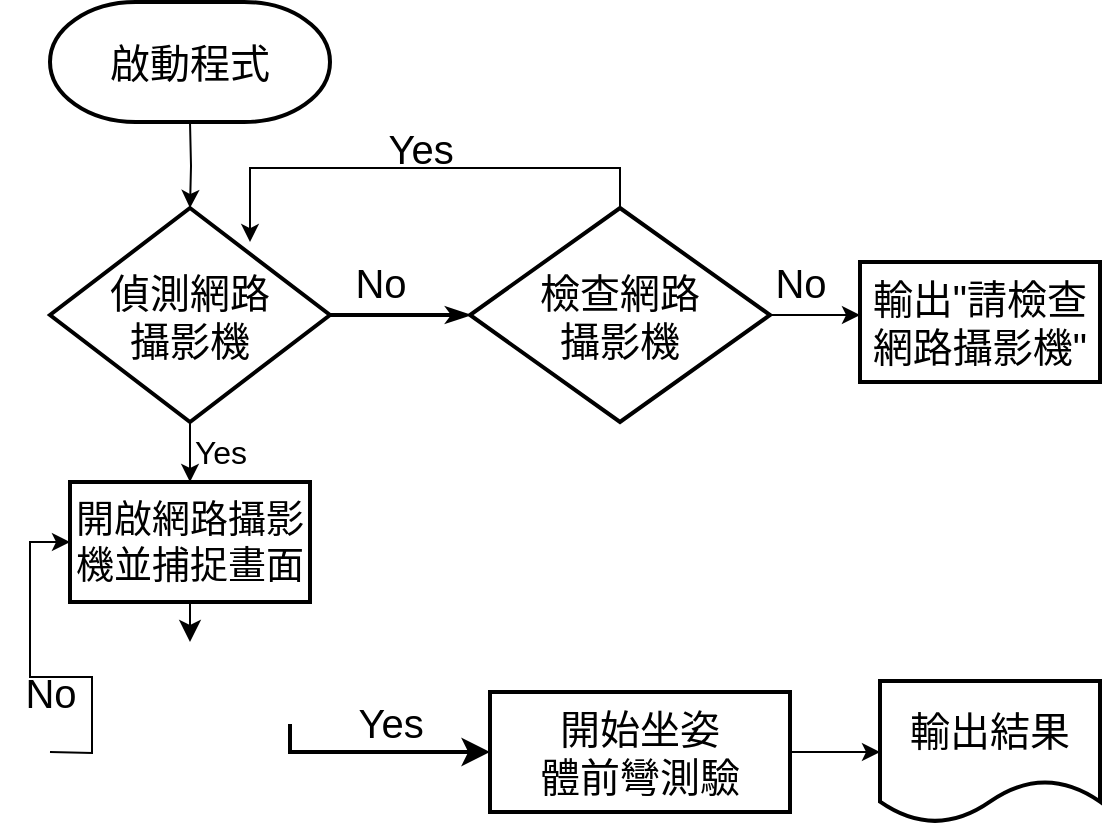 <mxfile version="24.2.0" type="google">
  <diagram name="第 1 页" id="82pVd0zEFWYToXnZMY9p">
    <mxGraphModel grid="1" page="1" gridSize="10" guides="1" tooltips="1" connect="1" arrows="1" fold="1" pageScale="1" pageWidth="827" pageHeight="1169" math="0" shadow="0">
      <root>
        <mxCell id="0" />
        <mxCell id="1" parent="0" />
        <mxCell id="Zi2PnamuMeC0uRgZ33x1-1" value="" style="rounded=0;html=1;jettySize=auto;orthogonalLoop=1;fontSize=11;endArrow=classic;endFill=1;strokeWidth=1;shadow=0;labelBackgroundColor=none;edgeStyle=orthogonalEdgeStyle;fillColor=#000000;entryX=0.5;entryY=0;entryDx=0;entryDy=0;" edge="1" parent="1" target="Zi2PnamuMeC0uRgZ33x1-6">
          <mxGeometry relative="1" as="geometry">
            <mxPoint x="220" y="140" as="targetPoint" />
            <mxPoint x="220" y="100" as="sourcePoint" />
          </mxGeometry>
        </mxCell>
        <mxCell id="Zi2PnamuMeC0uRgZ33x1-2" value="" style="rounded=0;html=1;jettySize=auto;orthogonalLoop=1;fontSize=11;endArrow=classic;endFill=1;endSize=8;strokeWidth=1;shadow=0;labelBackgroundColor=none;edgeStyle=orthogonalEdgeStyle;exitX=0.5;exitY=1;exitDx=0;exitDy=0;" edge="1" parent="1" source="Zi2PnamuMeC0uRgZ33x1-5">
          <mxGeometry x="0.037" y="-19" relative="1" as="geometry">
            <mxPoint x="19" y="19" as="offset" />
            <mxPoint x="220" y="340" as="sourcePoint" />
            <mxPoint x="220" y="360" as="targetPoint" />
          </mxGeometry>
        </mxCell>
        <mxCell id="Zi2PnamuMeC0uRgZ33x1-3" value="&lt;font style=&quot;font-size: 20px;&quot;&gt;Yes&lt;/font&gt;" style="edgeStyle=orthogonalEdgeStyle;rounded=0;html=1;jettySize=auto;orthogonalLoop=1;fontSize=11;endArrow=classic;endFill=1;endSize=8;strokeWidth=2;shadow=0;labelBackgroundColor=none;entryX=0;entryY=0.5;entryDx=0;entryDy=0;" edge="1" parent="1" target="Zi2PnamuMeC0uRgZ33x1-13">
          <mxGeometry x="0.123" y="15" relative="1" as="geometry">
            <mxPoint as="offset" />
            <mxPoint x="360" y="401" as="targetPoint" />
            <mxPoint x="270" y="401" as="sourcePoint" />
            <Array as="points">
              <mxPoint x="270" y="415" />
            </Array>
          </mxGeometry>
        </mxCell>
        <mxCell id="Zi2PnamuMeC0uRgZ33x1-4" style="edgeStyle=orthogonalEdgeStyle;rounded=0;orthogonalLoop=1;jettySize=auto;html=1;exitX=0;exitY=0.5;exitDx=0;exitDy=0;entryX=0;entryY=0.5;entryDx=0;entryDy=0;" edge="1" parent="1" target="Zi2PnamuMeC0uRgZ33x1-5">
          <mxGeometry relative="1" as="geometry">
            <mxPoint x="150" y="415" as="sourcePoint" />
          </mxGeometry>
        </mxCell>
        <mxCell id="Zi2PnamuMeC0uRgZ33x1-5" value="&lt;font style=&quot;font-size: 19px;&quot; face=&quot;Times New Roman&quot;&gt;開啟網路攝影&lt;br&gt;機並捕捉畫面&lt;/font&gt;" style="rounded=0;whiteSpace=wrap;html=1;strokeWidth=2;" vertex="1" parent="1">
          <mxGeometry x="160" y="280" width="120" height="60" as="geometry" />
        </mxCell>
        <mxCell id="Zi2PnamuMeC0uRgZ33x1-6" value="&lt;font style=&quot;font-size: 20px;&quot; face=&quot;Times New Roman&quot;&gt;偵測網路&lt;br&gt;攝影機&lt;/font&gt;" style="rhombus;whiteSpace=wrap;html=1;strokeWidth=2;" vertex="1" parent="1">
          <mxGeometry x="150" y="143" width="140" height="107" as="geometry" />
        </mxCell>
        <mxCell id="Zi2PnamuMeC0uRgZ33x1-7" value="" style="endArrow=classicThin;html=1;rounded=0;endFill=1;exitX=1;exitY=0.5;exitDx=0;exitDy=0;strokeWidth=2;entryX=0;entryY=0.5;entryDx=0;entryDy=0;" edge="1" parent="1" source="Zi2PnamuMeC0uRgZ33x1-6" target="Zi2PnamuMeC0uRgZ33x1-18">
          <mxGeometry width="50" height="50" relative="1" as="geometry">
            <mxPoint x="280.4" y="189.8" as="sourcePoint" />
            <mxPoint x="354.0" y="183" as="targetPoint" />
            <Array as="points" />
          </mxGeometry>
        </mxCell>
        <mxCell id="Zi2PnamuMeC0uRgZ33x1-8" value="&lt;font style=&quot;font-size: 20px;&quot;&gt;No&lt;/font&gt;" style="text;html=1;align=center;verticalAlign=middle;resizable=0;points=[];autosize=1;strokeColor=none;fillColor=none;strokeWidth=2;" vertex="1" parent="1">
          <mxGeometry x="290" y="160" width="50" height="40" as="geometry" />
        </mxCell>
        <mxCell id="Zi2PnamuMeC0uRgZ33x1-9" value="" style="rounded=0;html=1;jettySize=auto;orthogonalLoop=1;fontSize=11;endArrow=classic;endFill=1;strokeWidth=1;shadow=0;labelBackgroundColor=none;edgeStyle=orthogonalEdgeStyle;fillColor=#000000;entryX=0.5;entryY=0;entryDx=0;entryDy=0;exitX=0.5;exitY=1;exitDx=0;exitDy=0;" edge="1" parent="1" source="Zi2PnamuMeC0uRgZ33x1-6" target="Zi2PnamuMeC0uRgZ33x1-5">
          <mxGeometry relative="1" as="geometry">
            <mxPoint x="230" y="160" as="targetPoint" />
            <mxPoint x="230" y="110" as="sourcePoint" />
          </mxGeometry>
        </mxCell>
        <mxCell id="Zi2PnamuMeC0uRgZ33x1-10" value="&lt;font style=&quot;font-size: 16px;&quot;&gt;Yes&lt;/font&gt;" style="text;html=1;align=center;verticalAlign=middle;resizable=0;points=[];autosize=1;strokeColor=none;fillColor=none;" vertex="1" parent="1">
          <mxGeometry x="210" y="250" width="50" height="30" as="geometry" />
        </mxCell>
        <mxCell id="Zi2PnamuMeC0uRgZ33x1-11" value="&lt;font style=&quot;font-size: 20px;&quot;&gt;No&lt;/font&gt;" style="text;html=1;align=center;verticalAlign=middle;resizable=0;points=[];autosize=1;strokeColor=none;fillColor=none;" vertex="1" parent="1">
          <mxGeometry x="125" y="365" width="50" height="40" as="geometry" />
        </mxCell>
        <mxCell id="Zi2PnamuMeC0uRgZ33x1-12" value="" style="edgeStyle=orthogonalEdgeStyle;rounded=0;orthogonalLoop=1;jettySize=auto;html=1;" edge="1" parent="1" source="Zi2PnamuMeC0uRgZ33x1-13" target="Zi2PnamuMeC0uRgZ33x1-16">
          <mxGeometry relative="1" as="geometry" />
        </mxCell>
        <mxCell id="Zi2PnamuMeC0uRgZ33x1-13" value="&lt;font style=&quot;font-size: 20px;&quot; face=&quot;Times New Roman&quot;&gt;開始坐姿&lt;br&gt;體前彎測驗&lt;/font&gt;" style="rounded=0;whiteSpace=wrap;html=1;strokeWidth=2;" vertex="1" parent="1">
          <mxGeometry x="370" y="385" width="150" height="60" as="geometry" />
        </mxCell>
        <mxCell id="Zi2PnamuMeC0uRgZ33x1-14" value="&lt;font style=&quot;font-size: 20px;&quot; face=&quot;Times New Roman&quot;&gt;啟動程式&lt;/font&gt;" style="strokeWidth=2;html=1;shape=mxgraph.flowchart.terminator;whiteSpace=wrap;" vertex="1" parent="1">
          <mxGeometry x="150" y="40" width="140" height="60" as="geometry" />
        </mxCell>
        <mxCell id="Zi2PnamuMeC0uRgZ33x1-15" style="edgeStyle=orthogonalEdgeStyle;rounded=0;orthogonalLoop=1;jettySize=auto;html=1;exitX=0.5;exitY=0;exitDx=0;exitDy=0;" edge="1" parent="1" source="Zi2PnamuMeC0uRgZ33x1-18">
          <mxGeometry relative="1" as="geometry">
            <mxPoint x="420" y="130" as="sourcePoint" />
            <mxPoint x="249.998" y="160.004" as="targetPoint" />
            <Array as="points">
              <mxPoint x="435" y="123" />
              <mxPoint x="250" y="123" />
            </Array>
          </mxGeometry>
        </mxCell>
        <mxCell id="Zi2PnamuMeC0uRgZ33x1-16" value="&lt;font style=&quot;font-size: 20px;&quot;&gt;輸出結果&lt;/font&gt;" style="shape=document;whiteSpace=wrap;html=1;boundedLbl=1;strokeWidth=2;" vertex="1" parent="1">
          <mxGeometry x="565" y="379.5" width="110" height="71" as="geometry" />
        </mxCell>
        <mxCell id="Zi2PnamuMeC0uRgZ33x1-17" value="" style="edgeStyle=orthogonalEdgeStyle;rounded=0;orthogonalLoop=1;jettySize=auto;html=1;" edge="1" parent="1" source="Zi2PnamuMeC0uRgZ33x1-18">
          <mxGeometry relative="1" as="geometry">
            <mxPoint x="555" y="196.5" as="targetPoint" />
          </mxGeometry>
        </mxCell>
        <mxCell id="Zi2PnamuMeC0uRgZ33x1-18" value="&lt;font face=&quot;Times New Roman&quot; style=&quot;font-size: 20px;&quot;&gt;檢查網路&lt;br&gt;攝影機&lt;/font&gt;" style="rhombus;whiteSpace=wrap;html=1;strokeWidth=2;" vertex="1" parent="1">
          <mxGeometry x="360" y="143" width="150" height="107" as="geometry" />
        </mxCell>
        <mxCell id="Zi2PnamuMeC0uRgZ33x1-19" value="&lt;font style=&quot;font-size: 20px;&quot;&gt;Yes&lt;/font&gt;" style="text;html=1;align=center;verticalAlign=middle;resizable=0;points=[];autosize=1;strokeColor=none;fillColor=none;" vertex="1" parent="1">
          <mxGeometry x="305" y="93" width="60" height="40" as="geometry" />
        </mxCell>
        <mxCell id="Zi2PnamuMeC0uRgZ33x1-20" value="&lt;font style=&quot;font-size: 20px;&quot;&gt;No&lt;/font&gt;" style="text;html=1;align=center;verticalAlign=middle;resizable=0;points=[];autosize=1;strokeColor=none;fillColor=none;strokeWidth=2;" vertex="1" parent="1">
          <mxGeometry x="500" y="160" width="50" height="40" as="geometry" />
        </mxCell>
        <mxCell id="Zi2PnamuMeC0uRgZ33x1-21" value="&lt;font style=&quot;font-size: 20px;&quot;&gt;輸出&quot;請檢查網路攝影機&quot;&lt;/font&gt;" style="rounded=0;whiteSpace=wrap;html=1;strokeWidth=2;" vertex="1" parent="1">
          <mxGeometry x="555" y="170" width="120" height="60" as="geometry" />
        </mxCell>
      </root>
    </mxGraphModel>
  </diagram>
</mxfile>
